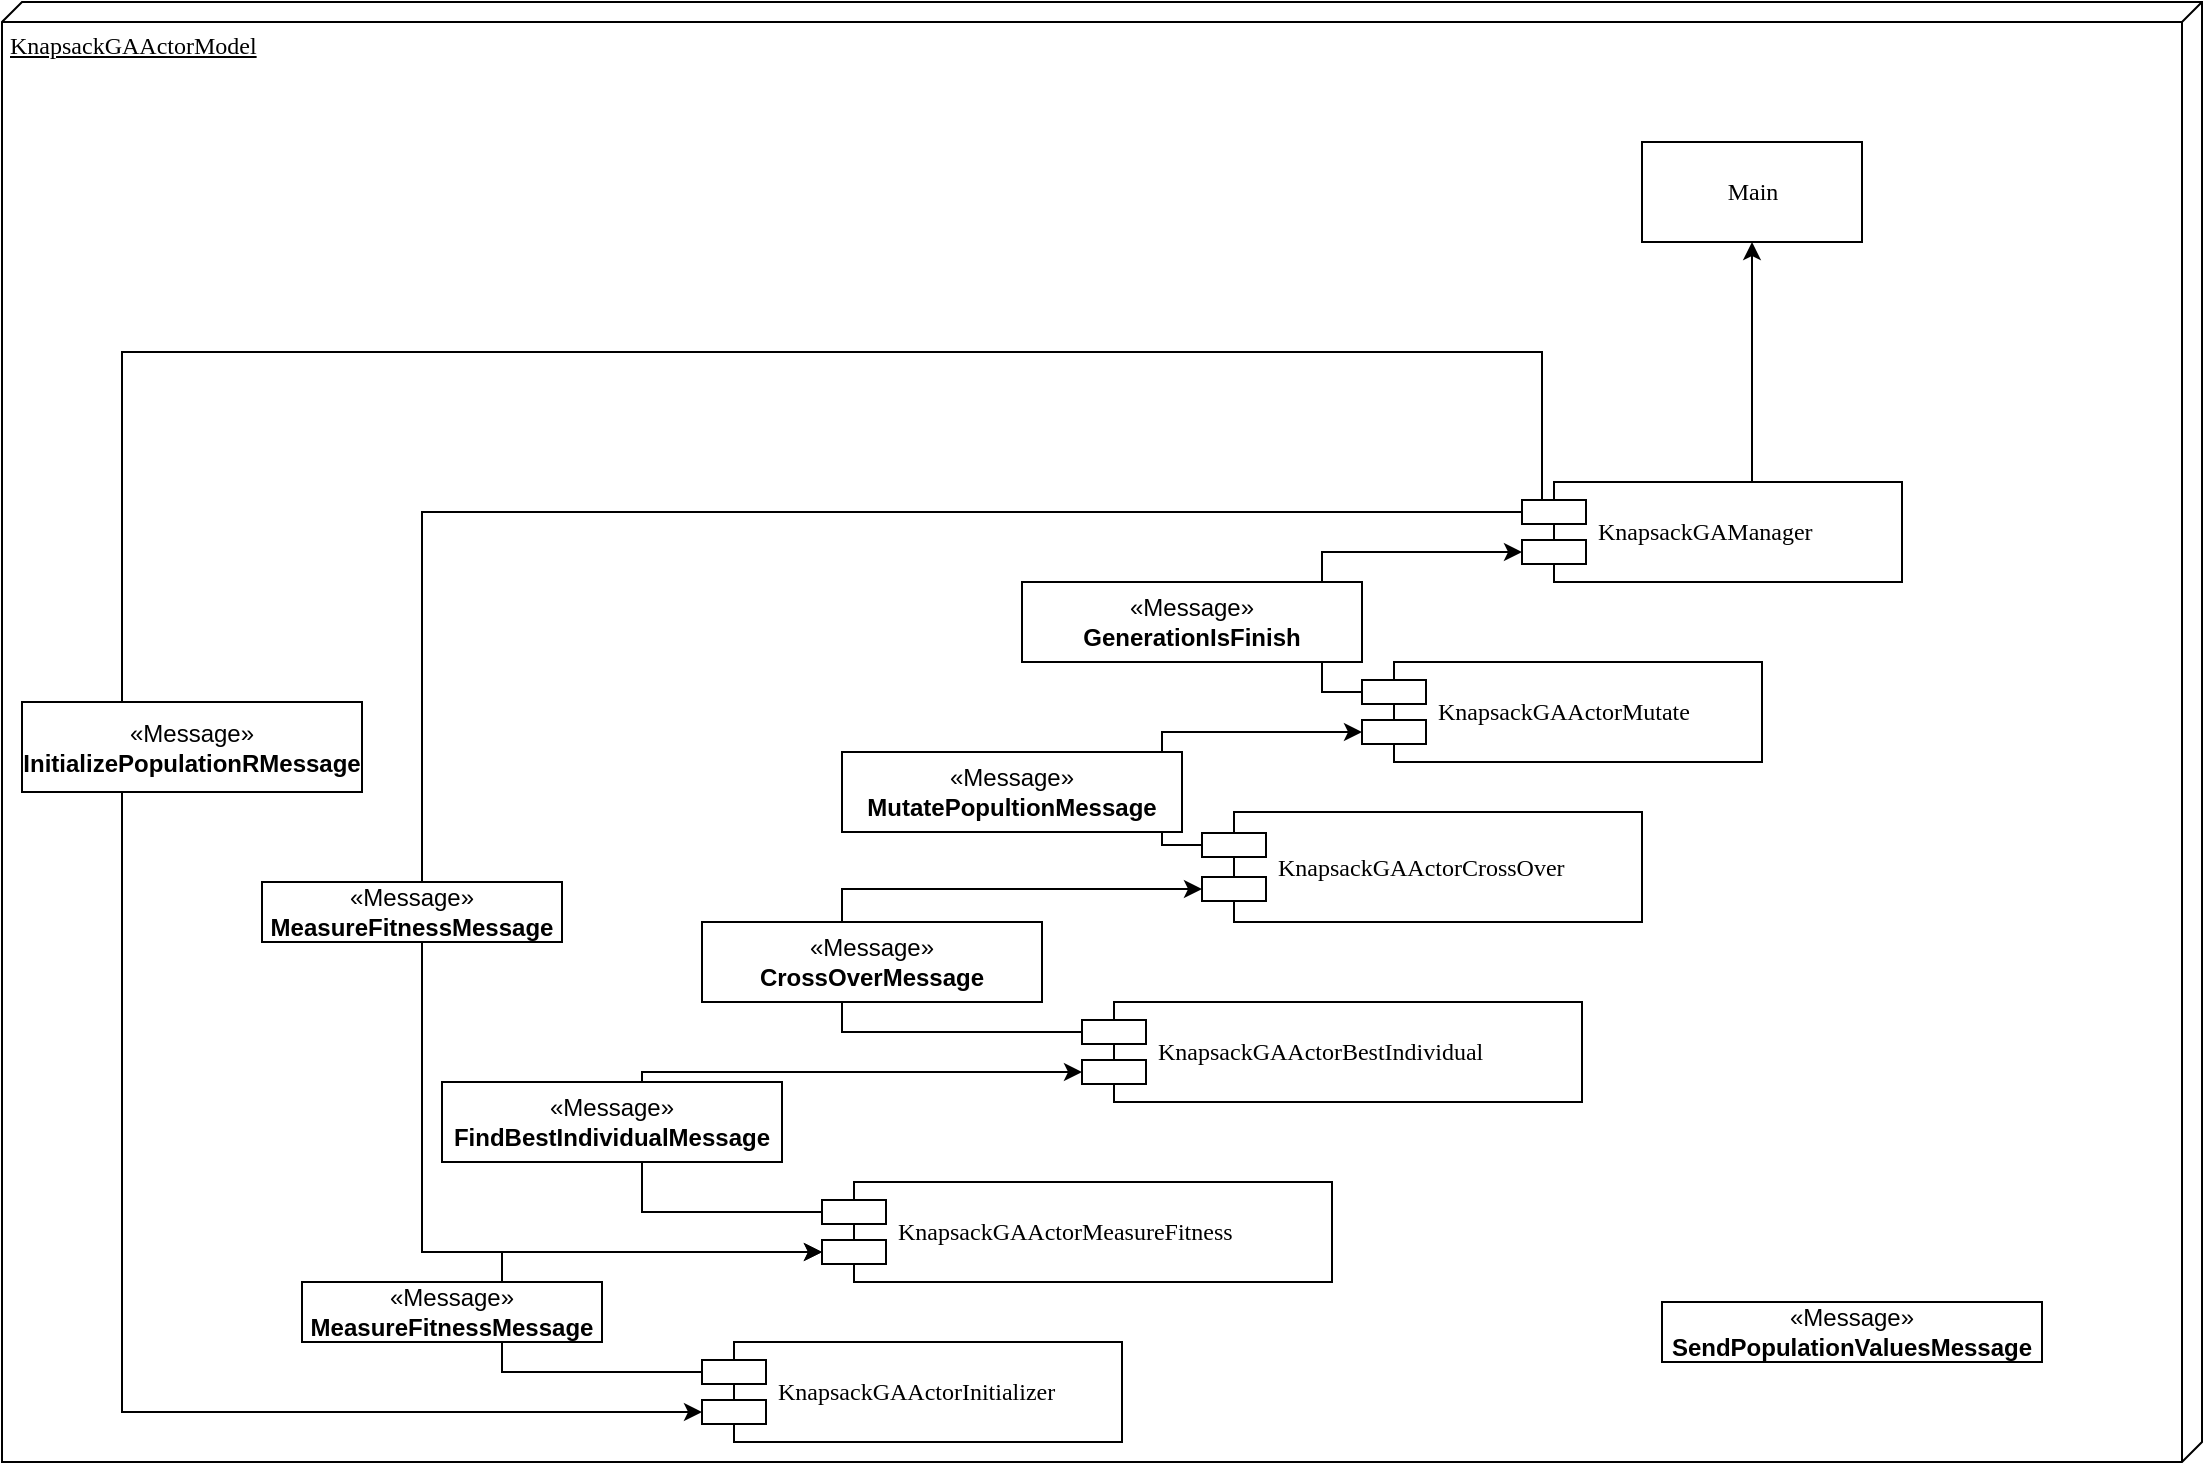 <mxfile version="22.1.3" type="device">
  <diagram name="Page-1" id="5f0bae14-7c28-e335-631c-24af17079c00">
    <mxGraphModel dx="1799" dy="936" grid="1" gridSize="10" guides="1" tooltips="1" connect="1" arrows="1" fold="1" page="1" pageScale="1" pageWidth="1100" pageHeight="850" background="none" math="0" shadow="0">
      <root>
        <mxCell id="0" />
        <mxCell id="1" parent="0" />
        <mxCell id="39150e848f15840c-1" value="KnapsackGAActorModel" style="verticalAlign=top;align=left;spacingTop=8;spacingLeft=2;spacingRight=12;shape=cube;size=10;direction=south;fontStyle=4;html=1;rounded=0;shadow=0;comic=0;labelBackgroundColor=none;strokeWidth=1;fontFamily=Verdana;fontSize=12" parent="1" vertex="1">
          <mxGeometry y="30" width="1100" height="730" as="geometry" />
        </mxCell>
        <mxCell id="39150e848f15840c-4" value="Main" style="html=1;rounded=0;shadow=0;comic=0;labelBackgroundColor=none;strokeWidth=1;fontFamily=Verdana;fontSize=12;align=center;" parent="1" vertex="1">
          <mxGeometry x="820" y="100" width="110" height="50" as="geometry" />
        </mxCell>
        <mxCell id="T32Lro_N3GrEsgApjSWy-13" style="edgeStyle=orthogonalEdgeStyle;rounded=0;orthogonalLoop=1;jettySize=auto;html=1;exitX=0;exitY=0.3;exitDx=0;exitDy=0;entryX=0;entryY=0.7;entryDx=0;entryDy=0;" edge="1" parent="1" source="39150e848f15840c-5" target="T32Lro_N3GrEsgApjSWy-1">
          <mxGeometry relative="1" as="geometry">
            <Array as="points">
              <mxPoint x="770" y="285" />
              <mxPoint x="770" y="205" />
              <mxPoint x="60" y="205" />
              <mxPoint x="60" y="735" />
            </Array>
          </mxGeometry>
        </mxCell>
        <mxCell id="T32Lro_N3GrEsgApjSWy-14" style="edgeStyle=orthogonalEdgeStyle;rounded=0;orthogonalLoop=1;jettySize=auto;html=1;exitX=0.5;exitY=0;exitDx=0;exitDy=0;entryX=0.5;entryY=1;entryDx=0;entryDy=0;" edge="1" parent="1" source="39150e848f15840c-5" target="39150e848f15840c-4">
          <mxGeometry relative="1" as="geometry">
            <Array as="points">
              <mxPoint x="875" y="270" />
            </Array>
          </mxGeometry>
        </mxCell>
        <mxCell id="T32Lro_N3GrEsgApjSWy-35" style="edgeStyle=orthogonalEdgeStyle;rounded=0;orthogonalLoop=1;jettySize=auto;html=1;exitX=0;exitY=0.3;exitDx=0;exitDy=0;entryX=0;entryY=0.7;entryDx=0;entryDy=0;" edge="1" parent="1" source="39150e848f15840c-5" target="T32Lro_N3GrEsgApjSWy-5">
          <mxGeometry relative="1" as="geometry">
            <Array as="points">
              <mxPoint x="210" y="285" />
              <mxPoint x="210" y="655" />
            </Array>
          </mxGeometry>
        </mxCell>
        <mxCell id="39150e848f15840c-5" value="KnapsackGAManager" style="shape=component;align=left;spacingLeft=36;rounded=0;shadow=0;comic=0;labelBackgroundColor=none;strokeWidth=1;fontFamily=Verdana;fontSize=12;html=1;" parent="1" vertex="1">
          <mxGeometry x="760" y="270" width="190" height="50" as="geometry" />
        </mxCell>
        <mxCell id="T32Lro_N3GrEsgApjSWy-33" style="edgeStyle=orthogonalEdgeStyle;rounded=0;orthogonalLoop=1;jettySize=auto;html=1;exitX=0;exitY=0.3;exitDx=0;exitDy=0;entryX=0;entryY=0.7;entryDx=0;entryDy=0;" edge="1" parent="1" source="T32Lro_N3GrEsgApjSWy-1" target="T32Lro_N3GrEsgApjSWy-5">
          <mxGeometry relative="1" as="geometry">
            <Array as="points">
              <mxPoint x="250" y="715" />
              <mxPoint x="250" y="655" />
            </Array>
          </mxGeometry>
        </mxCell>
        <mxCell id="T32Lro_N3GrEsgApjSWy-1" value="KnapsackGAActorInitializer" style="shape=component;align=left;spacingLeft=36;rounded=0;shadow=0;comic=0;labelBackgroundColor=none;strokeWidth=1;fontFamily=Verdana;fontSize=12;html=1;" vertex="1" parent="1">
          <mxGeometry x="350" y="700" width="210" height="50" as="geometry" />
        </mxCell>
        <mxCell id="T32Lro_N3GrEsgApjSWy-12" style="edgeStyle=orthogonalEdgeStyle;rounded=0;orthogonalLoop=1;jettySize=auto;html=1;exitX=0;exitY=0.3;exitDx=0;exitDy=0;entryX=0;entryY=0.7;entryDx=0;entryDy=0;" edge="1" parent="1" source="T32Lro_N3GrEsgApjSWy-2" target="39150e848f15840c-5">
          <mxGeometry relative="1" as="geometry" />
        </mxCell>
        <mxCell id="T32Lro_N3GrEsgApjSWy-2" value="KnapsackGAActorMutate" style="shape=component;align=left;spacingLeft=36;rounded=0;shadow=0;comic=0;labelBackgroundColor=none;strokeWidth=1;fontFamily=Verdana;fontSize=12;html=1;" vertex="1" parent="1">
          <mxGeometry x="680" y="360" width="200" height="50" as="geometry" />
        </mxCell>
        <mxCell id="T32Lro_N3GrEsgApjSWy-11" style="edgeStyle=orthogonalEdgeStyle;rounded=0;orthogonalLoop=1;jettySize=auto;html=1;exitX=0;exitY=0.3;exitDx=0;exitDy=0;entryX=0;entryY=0.7;entryDx=0;entryDy=0;" edge="1" parent="1" source="T32Lro_N3GrEsgApjSWy-3" target="T32Lro_N3GrEsgApjSWy-2">
          <mxGeometry relative="1" as="geometry" />
        </mxCell>
        <mxCell id="T32Lro_N3GrEsgApjSWy-3" value="KnapsackGAActorCrossOver" style="shape=component;align=left;spacingLeft=36;rounded=0;shadow=0;comic=0;labelBackgroundColor=none;strokeWidth=1;fontFamily=Verdana;fontSize=12;html=1;" vertex="1" parent="1">
          <mxGeometry x="600" y="435" width="220" height="55" as="geometry" />
        </mxCell>
        <mxCell id="T32Lro_N3GrEsgApjSWy-10" style="edgeStyle=orthogonalEdgeStyle;rounded=0;orthogonalLoop=1;jettySize=auto;html=1;exitX=0;exitY=0.3;exitDx=0;exitDy=0;entryX=0;entryY=0.7;entryDx=0;entryDy=0;" edge="1" parent="1" source="T32Lro_N3GrEsgApjSWy-4" target="T32Lro_N3GrEsgApjSWy-3">
          <mxGeometry relative="1" as="geometry">
            <Array as="points">
              <mxPoint x="420" y="545" />
              <mxPoint x="420" y="474" />
            </Array>
          </mxGeometry>
        </mxCell>
        <mxCell id="T32Lro_N3GrEsgApjSWy-4" value="KnapsackGAActorBestIndividual" style="shape=component;align=left;spacingLeft=36;rounded=0;shadow=0;comic=0;labelBackgroundColor=none;strokeWidth=1;fontFamily=Verdana;fontSize=12;html=1;" vertex="1" parent="1">
          <mxGeometry x="540" y="530" width="250" height="50" as="geometry" />
        </mxCell>
        <mxCell id="T32Lro_N3GrEsgApjSWy-9" style="edgeStyle=orthogonalEdgeStyle;rounded=0;orthogonalLoop=1;jettySize=auto;html=1;exitX=0;exitY=0.3;exitDx=0;exitDy=0;entryX=0;entryY=0.7;entryDx=0;entryDy=0;" edge="1" parent="1" source="T32Lro_N3GrEsgApjSWy-5" target="T32Lro_N3GrEsgApjSWy-4">
          <mxGeometry relative="1" as="geometry">
            <Array as="points">
              <mxPoint x="320" y="635" />
              <mxPoint x="320" y="565" />
            </Array>
          </mxGeometry>
        </mxCell>
        <mxCell id="T32Lro_N3GrEsgApjSWy-5" value="KnapsackGAActorMeasureFitness" style="shape=component;align=left;spacingLeft=36;rounded=0;shadow=0;comic=0;labelBackgroundColor=none;strokeWidth=1;fontFamily=Verdana;fontSize=12;html=1;" vertex="1" parent="1">
          <mxGeometry x="410" y="620" width="255" height="50" as="geometry" />
        </mxCell>
        <mxCell id="T32Lro_N3GrEsgApjSWy-16" value="«Message»&lt;br&gt;&lt;b&gt;InitializePopulationRMessage&lt;/b&gt;" style="html=1;whiteSpace=wrap;" vertex="1" parent="1">
          <mxGeometry x="10" y="380" width="170" height="45" as="geometry" />
        </mxCell>
        <mxCell id="T32Lro_N3GrEsgApjSWy-17" value="«Message»&lt;br&gt;&lt;b&gt;MeasureFitnessMessage&lt;/b&gt;" style="html=1;whiteSpace=wrap;" vertex="1" parent="1">
          <mxGeometry x="150" y="670" width="150" height="30" as="geometry" />
        </mxCell>
        <mxCell id="T32Lro_N3GrEsgApjSWy-18" value="«Message»&lt;br&gt;&lt;b&gt;FindBestIndividualMessage&lt;/b&gt;" style="html=1;whiteSpace=wrap;" vertex="1" parent="1">
          <mxGeometry x="220" y="570" width="170" height="40" as="geometry" />
        </mxCell>
        <mxCell id="T32Lro_N3GrEsgApjSWy-23" value="«Message»&lt;br&gt;&lt;b&gt;CrossOverMessage&lt;/b&gt;" style="html=1;whiteSpace=wrap;" vertex="1" parent="1">
          <mxGeometry x="350" y="490" width="170" height="40" as="geometry" />
        </mxCell>
        <mxCell id="T32Lro_N3GrEsgApjSWy-24" value="«Message»&lt;br&gt;&lt;b&gt;MutatePopultionMessage&lt;/b&gt;" style="html=1;whiteSpace=wrap;" vertex="1" parent="1">
          <mxGeometry x="420" y="405" width="170" height="40" as="geometry" />
        </mxCell>
        <mxCell id="T32Lro_N3GrEsgApjSWy-25" value="«Message»&lt;br&gt;&lt;b&gt;GenerationIsFinish&lt;/b&gt;" style="html=1;whiteSpace=wrap;" vertex="1" parent="1">
          <mxGeometry x="510" y="320" width="170" height="40" as="geometry" />
        </mxCell>
        <mxCell id="T32Lro_N3GrEsgApjSWy-34" style="edgeStyle=orthogonalEdgeStyle;rounded=0;orthogonalLoop=1;jettySize=auto;html=1;exitX=0.5;exitY=1;exitDx=0;exitDy=0;" edge="1" parent="1" source="T32Lro_N3GrEsgApjSWy-17" target="T32Lro_N3GrEsgApjSWy-17">
          <mxGeometry relative="1" as="geometry" />
        </mxCell>
        <mxCell id="T32Lro_N3GrEsgApjSWy-36" value="«Message»&lt;br&gt;&lt;b&gt;MeasureFitnessMessage&lt;/b&gt;" style="html=1;whiteSpace=wrap;" vertex="1" parent="1">
          <mxGeometry x="130" y="470" width="150" height="30" as="geometry" />
        </mxCell>
        <mxCell id="T32Lro_N3GrEsgApjSWy-37" value="«Message»&lt;br&gt;&lt;b&gt;SendPopulationValuesMessage&lt;/b&gt;" style="html=1;whiteSpace=wrap;" vertex="1" parent="1">
          <mxGeometry x="830" y="680" width="190" height="30" as="geometry" />
        </mxCell>
      </root>
    </mxGraphModel>
  </diagram>
</mxfile>
